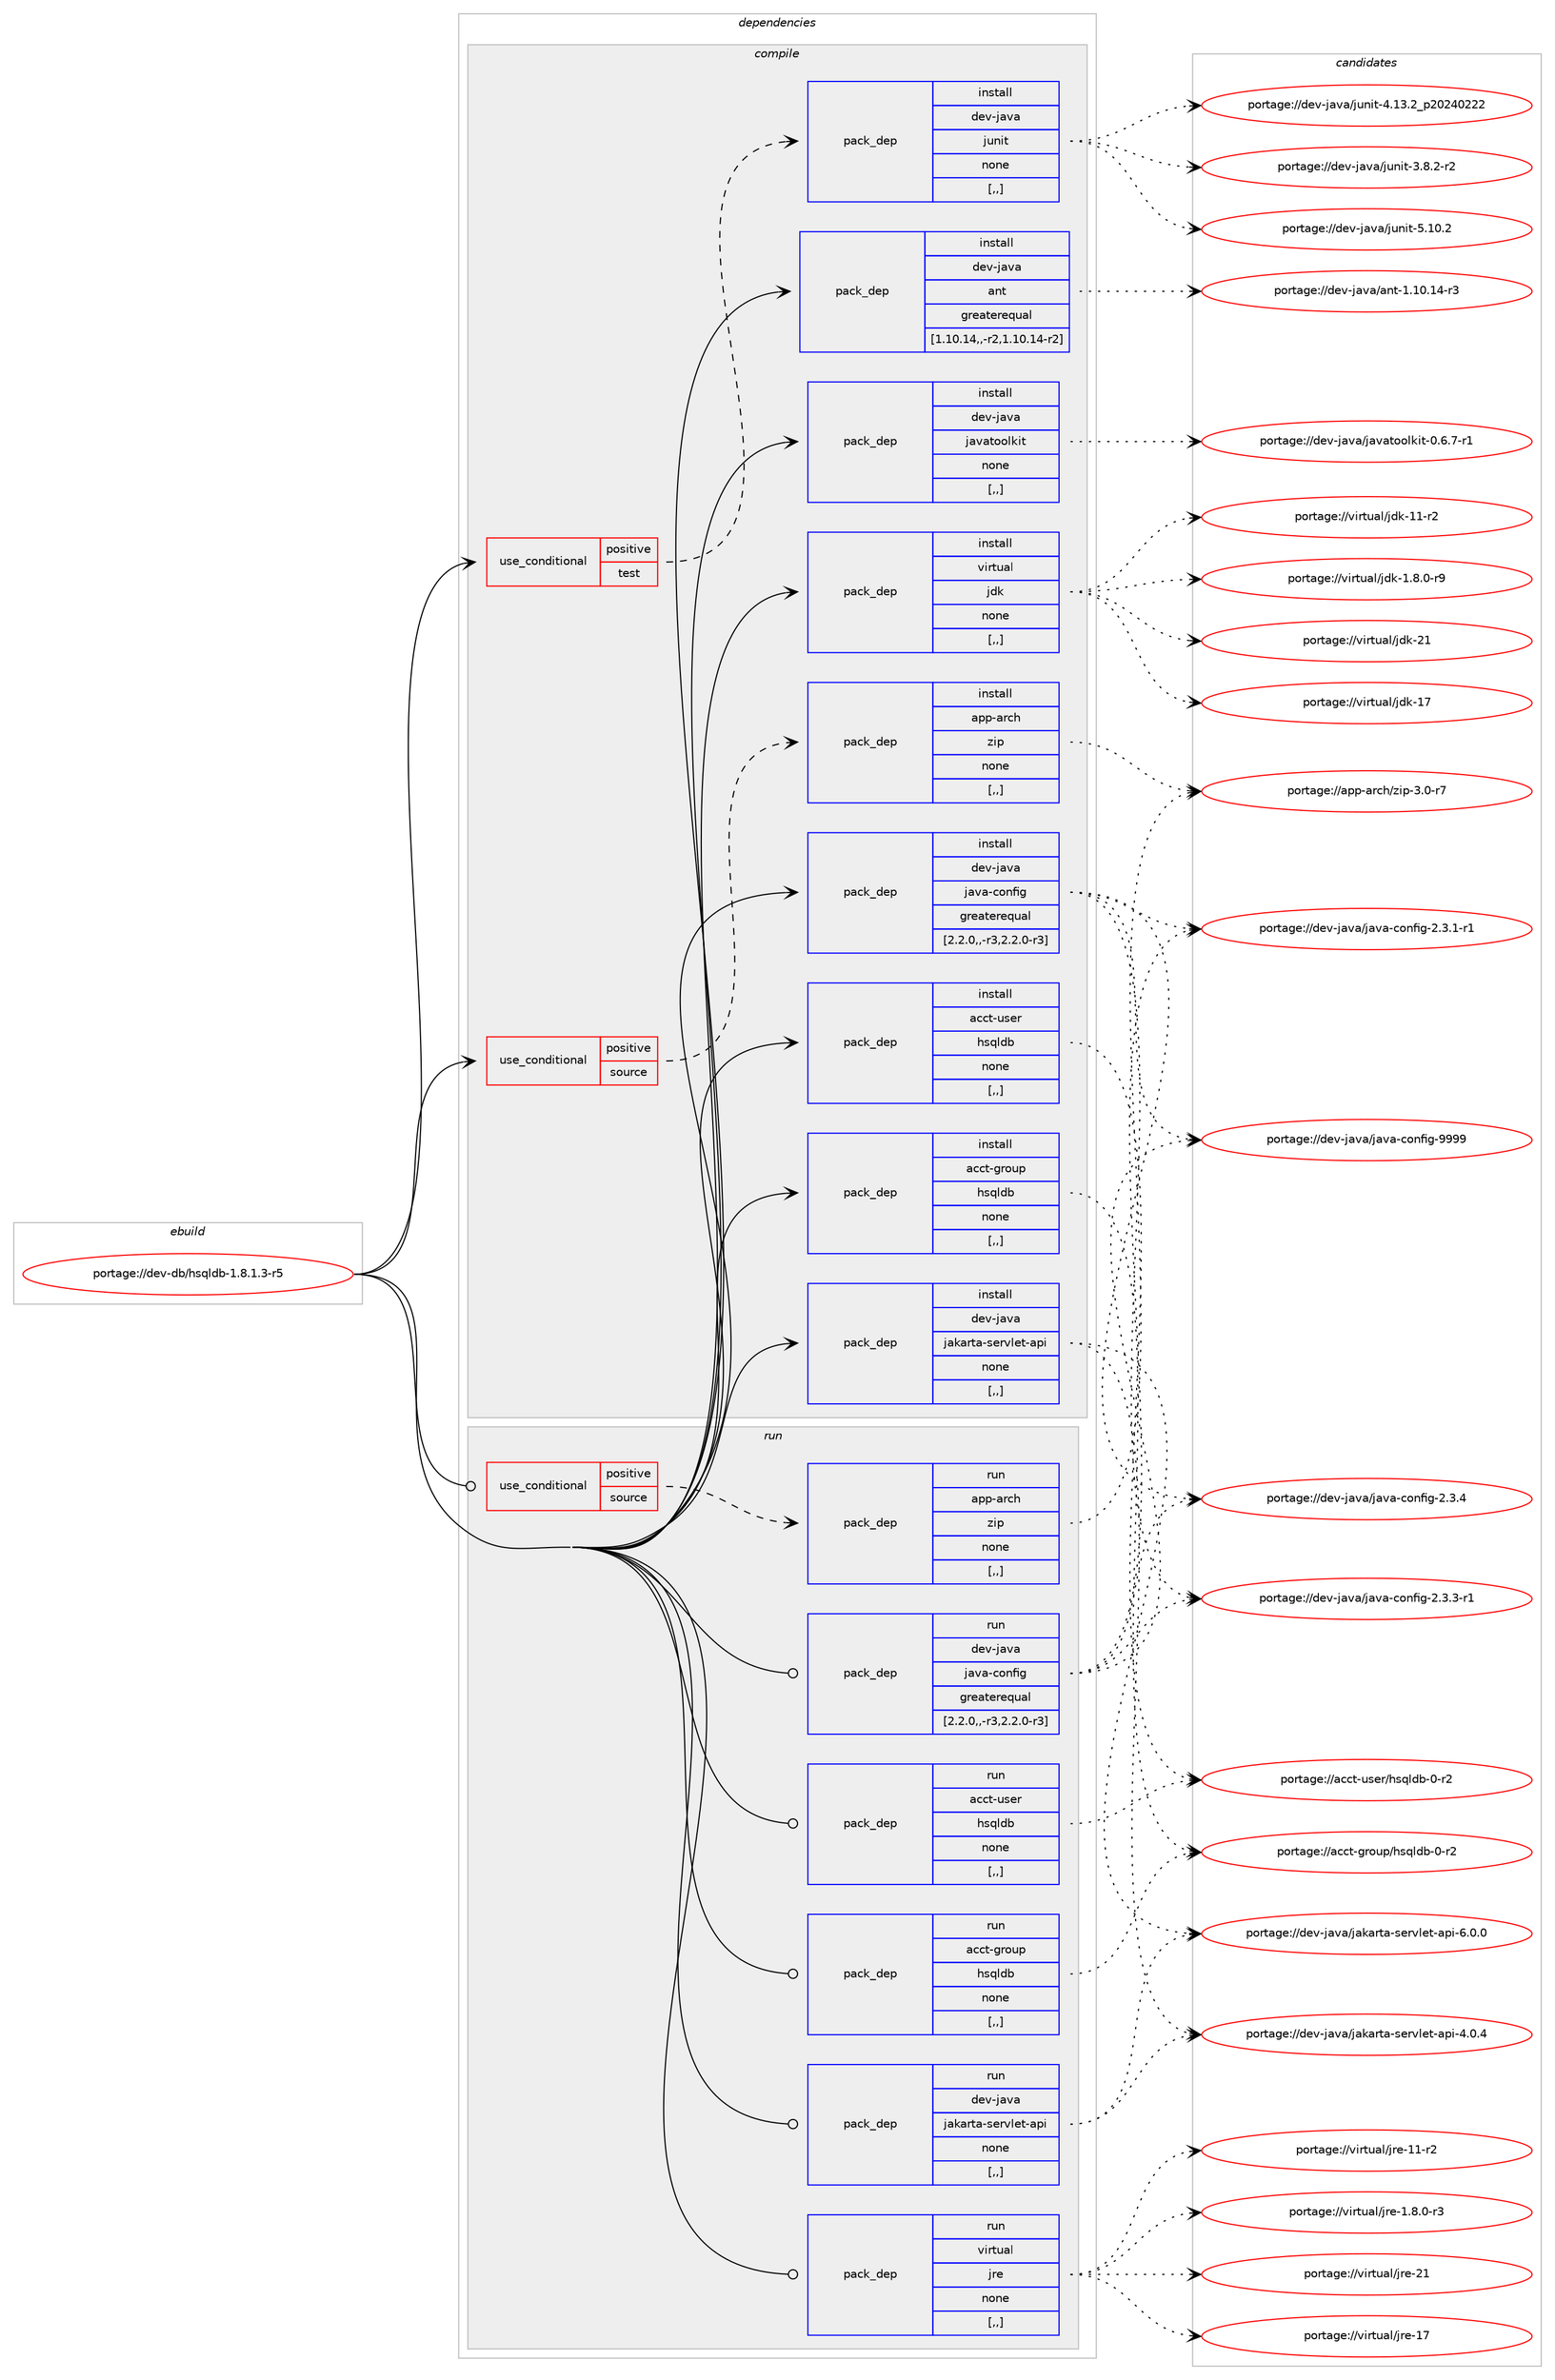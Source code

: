 digraph prolog {

# *************
# Graph options
# *************

newrank=true;
concentrate=true;
compound=true;
graph [rankdir=LR,fontname=Helvetica,fontsize=10,ranksep=1.5];#, ranksep=2.5, nodesep=0.2];
edge  [arrowhead=vee];
node  [fontname=Helvetica,fontsize=10];

# **********
# The ebuild
# **********

subgraph cluster_leftcol {
color=gray;
rank=same;
label=<<i>ebuild</i>>;
id [label="portage://dev-db/hsqldb-1.8.1.3-r5", color=red, width=4, href="../dev-db/hsqldb-1.8.1.3-r5.svg"];
}

# ****************
# The dependencies
# ****************

subgraph cluster_midcol {
color=gray;
label=<<i>dependencies</i>>;
subgraph cluster_compile {
fillcolor="#eeeeee";
style=filled;
label=<<i>compile</i>>;
subgraph cond17036 {
dependency65529 [label=<<TABLE BORDER="0" CELLBORDER="1" CELLSPACING="0" CELLPADDING="4"><TR><TD ROWSPAN="3" CELLPADDING="10">use_conditional</TD></TR><TR><TD>positive</TD></TR><TR><TD>source</TD></TR></TABLE>>, shape=none, color=red];
subgraph pack47584 {
dependency65530 [label=<<TABLE BORDER="0" CELLBORDER="1" CELLSPACING="0" CELLPADDING="4" WIDTH="220"><TR><TD ROWSPAN="6" CELLPADDING="30">pack_dep</TD></TR><TR><TD WIDTH="110">install</TD></TR><TR><TD>app-arch</TD></TR><TR><TD>zip</TD></TR><TR><TD>none</TD></TR><TR><TD>[,,]</TD></TR></TABLE>>, shape=none, color=blue];
}
dependency65529:e -> dependency65530:w [weight=20,style="dashed",arrowhead="vee"];
}
id:e -> dependency65529:w [weight=20,style="solid",arrowhead="vee"];
subgraph cond17037 {
dependency65531 [label=<<TABLE BORDER="0" CELLBORDER="1" CELLSPACING="0" CELLPADDING="4"><TR><TD ROWSPAN="3" CELLPADDING="10">use_conditional</TD></TR><TR><TD>positive</TD></TR><TR><TD>test</TD></TR></TABLE>>, shape=none, color=red];
subgraph pack47585 {
dependency65532 [label=<<TABLE BORDER="0" CELLBORDER="1" CELLSPACING="0" CELLPADDING="4" WIDTH="220"><TR><TD ROWSPAN="6" CELLPADDING="30">pack_dep</TD></TR><TR><TD WIDTH="110">install</TD></TR><TR><TD>dev-java</TD></TR><TR><TD>junit</TD></TR><TR><TD>none</TD></TR><TR><TD>[,,]</TD></TR></TABLE>>, shape=none, color=blue];
}
dependency65531:e -> dependency65532:w [weight=20,style="dashed",arrowhead="vee"];
}
id:e -> dependency65531:w [weight=20,style="solid",arrowhead="vee"];
subgraph pack47586 {
dependency65533 [label=<<TABLE BORDER="0" CELLBORDER="1" CELLSPACING="0" CELLPADDING="4" WIDTH="220"><TR><TD ROWSPAN="6" CELLPADDING="30">pack_dep</TD></TR><TR><TD WIDTH="110">install</TD></TR><TR><TD>acct-group</TD></TR><TR><TD>hsqldb</TD></TR><TR><TD>none</TD></TR><TR><TD>[,,]</TD></TR></TABLE>>, shape=none, color=blue];
}
id:e -> dependency65533:w [weight=20,style="solid",arrowhead="vee"];
subgraph pack47587 {
dependency65534 [label=<<TABLE BORDER="0" CELLBORDER="1" CELLSPACING="0" CELLPADDING="4" WIDTH="220"><TR><TD ROWSPAN="6" CELLPADDING="30">pack_dep</TD></TR><TR><TD WIDTH="110">install</TD></TR><TR><TD>acct-user</TD></TR><TR><TD>hsqldb</TD></TR><TR><TD>none</TD></TR><TR><TD>[,,]</TD></TR></TABLE>>, shape=none, color=blue];
}
id:e -> dependency65534:w [weight=20,style="solid",arrowhead="vee"];
subgraph pack47588 {
dependency65535 [label=<<TABLE BORDER="0" CELLBORDER="1" CELLSPACING="0" CELLPADDING="4" WIDTH="220"><TR><TD ROWSPAN="6" CELLPADDING="30">pack_dep</TD></TR><TR><TD WIDTH="110">install</TD></TR><TR><TD>dev-java</TD></TR><TR><TD>ant</TD></TR><TR><TD>greaterequal</TD></TR><TR><TD>[1.10.14,,-r2,1.10.14-r2]</TD></TR></TABLE>>, shape=none, color=blue];
}
id:e -> dependency65535:w [weight=20,style="solid",arrowhead="vee"];
subgraph pack47589 {
dependency65536 [label=<<TABLE BORDER="0" CELLBORDER="1" CELLSPACING="0" CELLPADDING="4" WIDTH="220"><TR><TD ROWSPAN="6" CELLPADDING="30">pack_dep</TD></TR><TR><TD WIDTH="110">install</TD></TR><TR><TD>dev-java</TD></TR><TR><TD>jakarta-servlet-api</TD></TR><TR><TD>none</TD></TR><TR><TD>[,,]</TD></TR></TABLE>>, shape=none, color=blue];
}
id:e -> dependency65536:w [weight=20,style="solid",arrowhead="vee"];
subgraph pack47590 {
dependency65537 [label=<<TABLE BORDER="0" CELLBORDER="1" CELLSPACING="0" CELLPADDING="4" WIDTH="220"><TR><TD ROWSPAN="6" CELLPADDING="30">pack_dep</TD></TR><TR><TD WIDTH="110">install</TD></TR><TR><TD>dev-java</TD></TR><TR><TD>java-config</TD></TR><TR><TD>greaterequal</TD></TR><TR><TD>[2.2.0,,-r3,2.2.0-r3]</TD></TR></TABLE>>, shape=none, color=blue];
}
id:e -> dependency65537:w [weight=20,style="solid",arrowhead="vee"];
subgraph pack47591 {
dependency65538 [label=<<TABLE BORDER="0" CELLBORDER="1" CELLSPACING="0" CELLPADDING="4" WIDTH="220"><TR><TD ROWSPAN="6" CELLPADDING="30">pack_dep</TD></TR><TR><TD WIDTH="110">install</TD></TR><TR><TD>dev-java</TD></TR><TR><TD>javatoolkit</TD></TR><TR><TD>none</TD></TR><TR><TD>[,,]</TD></TR></TABLE>>, shape=none, color=blue];
}
id:e -> dependency65538:w [weight=20,style="solid",arrowhead="vee"];
subgraph pack47592 {
dependency65539 [label=<<TABLE BORDER="0" CELLBORDER="1" CELLSPACING="0" CELLPADDING="4" WIDTH="220"><TR><TD ROWSPAN="6" CELLPADDING="30">pack_dep</TD></TR><TR><TD WIDTH="110">install</TD></TR><TR><TD>virtual</TD></TR><TR><TD>jdk</TD></TR><TR><TD>none</TD></TR><TR><TD>[,,]</TD></TR></TABLE>>, shape=none, color=blue];
}
id:e -> dependency65539:w [weight=20,style="solid",arrowhead="vee"];
}
subgraph cluster_compileandrun {
fillcolor="#eeeeee";
style=filled;
label=<<i>compile and run</i>>;
}
subgraph cluster_run {
fillcolor="#eeeeee";
style=filled;
label=<<i>run</i>>;
subgraph cond17038 {
dependency65540 [label=<<TABLE BORDER="0" CELLBORDER="1" CELLSPACING="0" CELLPADDING="4"><TR><TD ROWSPAN="3" CELLPADDING="10">use_conditional</TD></TR><TR><TD>positive</TD></TR><TR><TD>source</TD></TR></TABLE>>, shape=none, color=red];
subgraph pack47593 {
dependency65541 [label=<<TABLE BORDER="0" CELLBORDER="1" CELLSPACING="0" CELLPADDING="4" WIDTH="220"><TR><TD ROWSPAN="6" CELLPADDING="30">pack_dep</TD></TR><TR><TD WIDTH="110">run</TD></TR><TR><TD>app-arch</TD></TR><TR><TD>zip</TD></TR><TR><TD>none</TD></TR><TR><TD>[,,]</TD></TR></TABLE>>, shape=none, color=blue];
}
dependency65540:e -> dependency65541:w [weight=20,style="dashed",arrowhead="vee"];
}
id:e -> dependency65540:w [weight=20,style="solid",arrowhead="odot"];
subgraph pack47594 {
dependency65542 [label=<<TABLE BORDER="0" CELLBORDER="1" CELLSPACING="0" CELLPADDING="4" WIDTH="220"><TR><TD ROWSPAN="6" CELLPADDING="30">pack_dep</TD></TR><TR><TD WIDTH="110">run</TD></TR><TR><TD>acct-group</TD></TR><TR><TD>hsqldb</TD></TR><TR><TD>none</TD></TR><TR><TD>[,,]</TD></TR></TABLE>>, shape=none, color=blue];
}
id:e -> dependency65542:w [weight=20,style="solid",arrowhead="odot"];
subgraph pack47595 {
dependency65543 [label=<<TABLE BORDER="0" CELLBORDER="1" CELLSPACING="0" CELLPADDING="4" WIDTH="220"><TR><TD ROWSPAN="6" CELLPADDING="30">pack_dep</TD></TR><TR><TD WIDTH="110">run</TD></TR><TR><TD>acct-user</TD></TR><TR><TD>hsqldb</TD></TR><TR><TD>none</TD></TR><TR><TD>[,,]</TD></TR></TABLE>>, shape=none, color=blue];
}
id:e -> dependency65543:w [weight=20,style="solid",arrowhead="odot"];
subgraph pack47596 {
dependency65544 [label=<<TABLE BORDER="0" CELLBORDER="1" CELLSPACING="0" CELLPADDING="4" WIDTH="220"><TR><TD ROWSPAN="6" CELLPADDING="30">pack_dep</TD></TR><TR><TD WIDTH="110">run</TD></TR><TR><TD>dev-java</TD></TR><TR><TD>jakarta-servlet-api</TD></TR><TR><TD>none</TD></TR><TR><TD>[,,]</TD></TR></TABLE>>, shape=none, color=blue];
}
id:e -> dependency65544:w [weight=20,style="solid",arrowhead="odot"];
subgraph pack47597 {
dependency65545 [label=<<TABLE BORDER="0" CELLBORDER="1" CELLSPACING="0" CELLPADDING="4" WIDTH="220"><TR><TD ROWSPAN="6" CELLPADDING="30">pack_dep</TD></TR><TR><TD WIDTH="110">run</TD></TR><TR><TD>dev-java</TD></TR><TR><TD>java-config</TD></TR><TR><TD>greaterequal</TD></TR><TR><TD>[2.2.0,,-r3,2.2.0-r3]</TD></TR></TABLE>>, shape=none, color=blue];
}
id:e -> dependency65545:w [weight=20,style="solid",arrowhead="odot"];
subgraph pack47598 {
dependency65546 [label=<<TABLE BORDER="0" CELLBORDER="1" CELLSPACING="0" CELLPADDING="4" WIDTH="220"><TR><TD ROWSPAN="6" CELLPADDING="30">pack_dep</TD></TR><TR><TD WIDTH="110">run</TD></TR><TR><TD>virtual</TD></TR><TR><TD>jre</TD></TR><TR><TD>none</TD></TR><TR><TD>[,,]</TD></TR></TABLE>>, shape=none, color=blue];
}
id:e -> dependency65546:w [weight=20,style="solid",arrowhead="odot"];
}
}

# **************
# The candidates
# **************

subgraph cluster_choices {
rank=same;
color=gray;
label=<<i>candidates</i>>;

subgraph choice47584 {
color=black;
nodesep=1;
choice9711211245971149910447122105112455146484511455 [label="portage://app-arch/zip-3.0-r7", color=red, width=4,href="../app-arch/zip-3.0-r7.svg"];
dependency65530:e -> choice9711211245971149910447122105112455146484511455:w [style=dotted,weight="100"];
}
subgraph choice47585 {
color=black;
nodesep=1;
choice1001011184510697118974710611711010511645534649484650 [label="portage://dev-java/junit-5.10.2", color=red, width=4,href="../dev-java/junit-5.10.2.svg"];
choice1001011184510697118974710611711010511645524649514650951125048505248505050 [label="portage://dev-java/junit-4.13.2_p20240222", color=red, width=4,href="../dev-java/junit-4.13.2_p20240222.svg"];
choice100101118451069711897471061171101051164551465646504511450 [label="portage://dev-java/junit-3.8.2-r2", color=red, width=4,href="../dev-java/junit-3.8.2-r2.svg"];
dependency65532:e -> choice1001011184510697118974710611711010511645534649484650:w [style=dotted,weight="100"];
dependency65532:e -> choice1001011184510697118974710611711010511645524649514650951125048505248505050:w [style=dotted,weight="100"];
dependency65532:e -> choice100101118451069711897471061171101051164551465646504511450:w [style=dotted,weight="100"];
}
subgraph choice47586 {
color=black;
nodesep=1;
choice97999911645103114111117112471041151131081009845484511450 [label="portage://acct-group/hsqldb-0-r2", color=red, width=4,href="../acct-group/hsqldb-0-r2.svg"];
dependency65533:e -> choice97999911645103114111117112471041151131081009845484511450:w [style=dotted,weight="100"];
}
subgraph choice47587 {
color=black;
nodesep=1;
choice97999911645117115101114471041151131081009845484511450 [label="portage://acct-user/hsqldb-0-r2", color=red, width=4,href="../acct-user/hsqldb-0-r2.svg"];
dependency65534:e -> choice97999911645117115101114471041151131081009845484511450:w [style=dotted,weight="100"];
}
subgraph choice47588 {
color=black;
nodesep=1;
choice100101118451069711897479711011645494649484649524511451 [label="portage://dev-java/ant-1.10.14-r3", color=red, width=4,href="../dev-java/ant-1.10.14-r3.svg"];
dependency65535:e -> choice100101118451069711897479711011645494649484649524511451:w [style=dotted,weight="100"];
}
subgraph choice47589 {
color=black;
nodesep=1;
choice10010111845106971189747106971079711411697451151011141181081011164597112105455446484648 [label="portage://dev-java/jakarta-servlet-api-6.0.0", color=red, width=4,href="../dev-java/jakarta-servlet-api-6.0.0.svg"];
choice10010111845106971189747106971079711411697451151011141181081011164597112105455246484652 [label="portage://dev-java/jakarta-servlet-api-4.0.4", color=red, width=4,href="../dev-java/jakarta-servlet-api-4.0.4.svg"];
dependency65536:e -> choice10010111845106971189747106971079711411697451151011141181081011164597112105455446484648:w [style=dotted,weight="100"];
dependency65536:e -> choice10010111845106971189747106971079711411697451151011141181081011164597112105455246484652:w [style=dotted,weight="100"];
}
subgraph choice47590 {
color=black;
nodesep=1;
choice10010111845106971189747106971189745991111101021051034557575757 [label="portage://dev-java/java-config-9999", color=red, width=4,href="../dev-java/java-config-9999.svg"];
choice1001011184510697118974710697118974599111110102105103455046514652 [label="portage://dev-java/java-config-2.3.4", color=red, width=4,href="../dev-java/java-config-2.3.4.svg"];
choice10010111845106971189747106971189745991111101021051034550465146514511449 [label="portage://dev-java/java-config-2.3.3-r1", color=red, width=4,href="../dev-java/java-config-2.3.3-r1.svg"];
choice10010111845106971189747106971189745991111101021051034550465146494511449 [label="portage://dev-java/java-config-2.3.1-r1", color=red, width=4,href="../dev-java/java-config-2.3.1-r1.svg"];
dependency65537:e -> choice10010111845106971189747106971189745991111101021051034557575757:w [style=dotted,weight="100"];
dependency65537:e -> choice1001011184510697118974710697118974599111110102105103455046514652:w [style=dotted,weight="100"];
dependency65537:e -> choice10010111845106971189747106971189745991111101021051034550465146514511449:w [style=dotted,weight="100"];
dependency65537:e -> choice10010111845106971189747106971189745991111101021051034550465146494511449:w [style=dotted,weight="100"];
}
subgraph choice47591 {
color=black;
nodesep=1;
choice1001011184510697118974710697118971161111111081071051164548465446554511449 [label="portage://dev-java/javatoolkit-0.6.7-r1", color=red, width=4,href="../dev-java/javatoolkit-0.6.7-r1.svg"];
dependency65538:e -> choice1001011184510697118974710697118971161111111081071051164548465446554511449:w [style=dotted,weight="100"];
}
subgraph choice47592 {
color=black;
nodesep=1;
choice1181051141161179710847106100107455049 [label="portage://virtual/jdk-21", color=red, width=4,href="../virtual/jdk-21.svg"];
choice1181051141161179710847106100107454955 [label="portage://virtual/jdk-17", color=red, width=4,href="../virtual/jdk-17.svg"];
choice11810511411611797108471061001074549494511450 [label="portage://virtual/jdk-11-r2", color=red, width=4,href="../virtual/jdk-11-r2.svg"];
choice11810511411611797108471061001074549465646484511457 [label="portage://virtual/jdk-1.8.0-r9", color=red, width=4,href="../virtual/jdk-1.8.0-r9.svg"];
dependency65539:e -> choice1181051141161179710847106100107455049:w [style=dotted,weight="100"];
dependency65539:e -> choice1181051141161179710847106100107454955:w [style=dotted,weight="100"];
dependency65539:e -> choice11810511411611797108471061001074549494511450:w [style=dotted,weight="100"];
dependency65539:e -> choice11810511411611797108471061001074549465646484511457:w [style=dotted,weight="100"];
}
subgraph choice47593 {
color=black;
nodesep=1;
choice9711211245971149910447122105112455146484511455 [label="portage://app-arch/zip-3.0-r7", color=red, width=4,href="../app-arch/zip-3.0-r7.svg"];
dependency65541:e -> choice9711211245971149910447122105112455146484511455:w [style=dotted,weight="100"];
}
subgraph choice47594 {
color=black;
nodesep=1;
choice97999911645103114111117112471041151131081009845484511450 [label="portage://acct-group/hsqldb-0-r2", color=red, width=4,href="../acct-group/hsqldb-0-r2.svg"];
dependency65542:e -> choice97999911645103114111117112471041151131081009845484511450:w [style=dotted,weight="100"];
}
subgraph choice47595 {
color=black;
nodesep=1;
choice97999911645117115101114471041151131081009845484511450 [label="portage://acct-user/hsqldb-0-r2", color=red, width=4,href="../acct-user/hsqldb-0-r2.svg"];
dependency65543:e -> choice97999911645117115101114471041151131081009845484511450:w [style=dotted,weight="100"];
}
subgraph choice47596 {
color=black;
nodesep=1;
choice10010111845106971189747106971079711411697451151011141181081011164597112105455446484648 [label="portage://dev-java/jakarta-servlet-api-6.0.0", color=red, width=4,href="../dev-java/jakarta-servlet-api-6.0.0.svg"];
choice10010111845106971189747106971079711411697451151011141181081011164597112105455246484652 [label="portage://dev-java/jakarta-servlet-api-4.0.4", color=red, width=4,href="../dev-java/jakarta-servlet-api-4.0.4.svg"];
dependency65544:e -> choice10010111845106971189747106971079711411697451151011141181081011164597112105455446484648:w [style=dotted,weight="100"];
dependency65544:e -> choice10010111845106971189747106971079711411697451151011141181081011164597112105455246484652:w [style=dotted,weight="100"];
}
subgraph choice47597 {
color=black;
nodesep=1;
choice10010111845106971189747106971189745991111101021051034557575757 [label="portage://dev-java/java-config-9999", color=red, width=4,href="../dev-java/java-config-9999.svg"];
choice1001011184510697118974710697118974599111110102105103455046514652 [label="portage://dev-java/java-config-2.3.4", color=red, width=4,href="../dev-java/java-config-2.3.4.svg"];
choice10010111845106971189747106971189745991111101021051034550465146514511449 [label="portage://dev-java/java-config-2.3.3-r1", color=red, width=4,href="../dev-java/java-config-2.3.3-r1.svg"];
choice10010111845106971189747106971189745991111101021051034550465146494511449 [label="portage://dev-java/java-config-2.3.1-r1", color=red, width=4,href="../dev-java/java-config-2.3.1-r1.svg"];
dependency65545:e -> choice10010111845106971189747106971189745991111101021051034557575757:w [style=dotted,weight="100"];
dependency65545:e -> choice1001011184510697118974710697118974599111110102105103455046514652:w [style=dotted,weight="100"];
dependency65545:e -> choice10010111845106971189747106971189745991111101021051034550465146514511449:w [style=dotted,weight="100"];
dependency65545:e -> choice10010111845106971189747106971189745991111101021051034550465146494511449:w [style=dotted,weight="100"];
}
subgraph choice47598 {
color=black;
nodesep=1;
choice1181051141161179710847106114101455049 [label="portage://virtual/jre-21", color=red, width=4,href="../virtual/jre-21.svg"];
choice1181051141161179710847106114101454955 [label="portage://virtual/jre-17", color=red, width=4,href="../virtual/jre-17.svg"];
choice11810511411611797108471061141014549494511450 [label="portage://virtual/jre-11-r2", color=red, width=4,href="../virtual/jre-11-r2.svg"];
choice11810511411611797108471061141014549465646484511451 [label="portage://virtual/jre-1.8.0-r3", color=red, width=4,href="../virtual/jre-1.8.0-r3.svg"];
dependency65546:e -> choice1181051141161179710847106114101455049:w [style=dotted,weight="100"];
dependency65546:e -> choice1181051141161179710847106114101454955:w [style=dotted,weight="100"];
dependency65546:e -> choice11810511411611797108471061141014549494511450:w [style=dotted,weight="100"];
dependency65546:e -> choice11810511411611797108471061141014549465646484511451:w [style=dotted,weight="100"];
}
}

}
